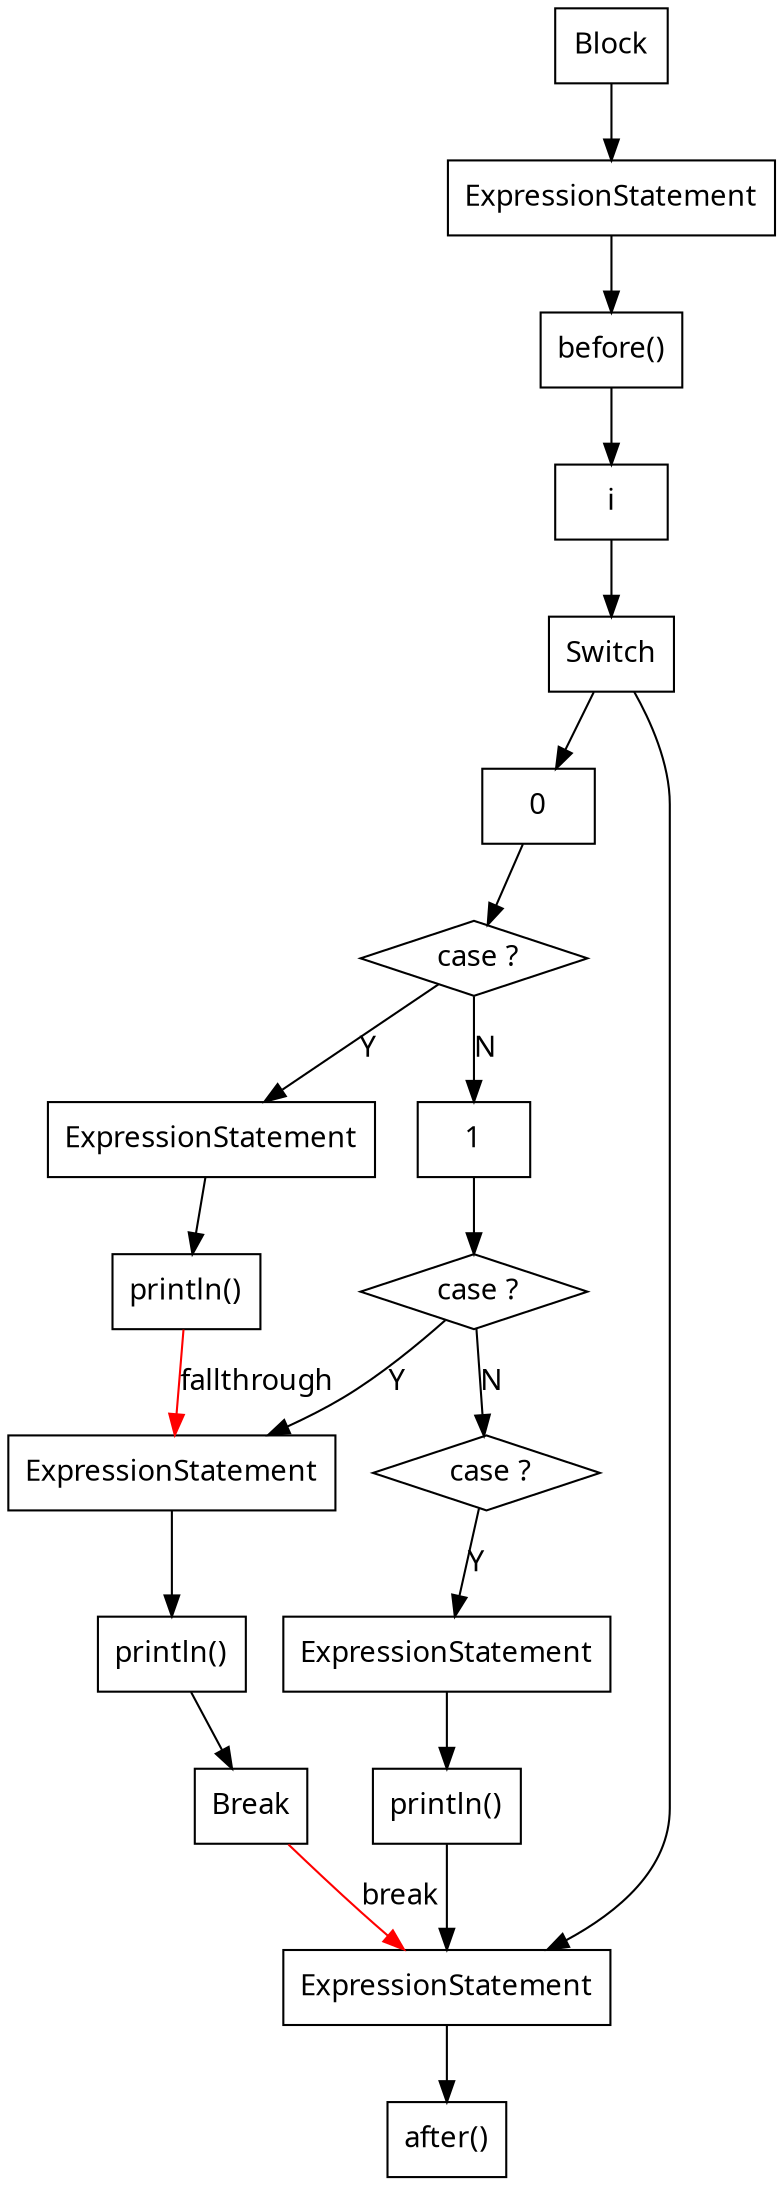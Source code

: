 digraph G_7 {
  node [
    shape = rect;
    fontname = "Handlee";
  ]
  edge [
    fontname = "Handlee";
  ]
  bgcolor = transparent;
  fontname = "Handlee";
  compound = true;
  s_95 [
    class = "block";
    label = "Block";
    fillcolor = white;
    style = filled;
  ];
  s_96 [
    class = "expressionStatement";
    label = "ExpressionStatement";
    fillcolor = white;
    style = filled;
  ];
  s_96_2 [
    class = "methodInvocation";
    label = "before()";
    fillcolor = white;
    style = filled;
  ];
  s_97 [
    class = "switch";
    label = "Switch";
    fillcolor = white;
    style = filled;
  ];
  s_97_2 [
    class = "simpleName";
    label = "i";
    fillcolor = white;
    style = filled;
  ];
  case_98 [
    class = "switchCase";
    label = " case ?";
    fillcolor = white;
    shape = diamond;
    style = filled;
  ];
  s_98 [
    class = "numberLiteral literal";
    label = "0";
    fillcolor = white;
    style = filled;
  ];
  s_98_2 [
    class = "expressionStatement";
    label = "ExpressionStatement";
    fillcolor = white;
    style = filled;
  ];
  s_98_3 [
    class = "methodInvocation";
    label = "println()";
    fillcolor = white;
    style = filled;
  ];
  case_99 [
    class = "switchCase";
    label = " case ?";
    fillcolor = white;
    shape = diamond;
    style = filled;
  ];
  s_99 [
    class = "numberLiteral literal";
    label = "1";
    fillcolor = white;
    style = filled;
  ];
  s_99_2 [
    class = "expressionStatement";
    label = "ExpressionStatement";
    fillcolor = white;
    style = filled;
  ];
  s_99_3 [
    class = "methodInvocation";
    label = "println()";
    fillcolor = white;
    style = filled;
  ];
  s_99_5 [
    class = "break";
    label = "Break";
    fillcolor = white;
    style = filled;
  ];
  case_100 [
    class = "switchCase";
    label = " case ?";
    fillcolor = white;
    shape = diamond;
    style = filled;
  ];
  s_100 [
    class = "expressionStatement";
    label = "ExpressionStatement";
    fillcolor = white;
    style = filled;
  ];
  s_100_2 [
    class = "methodInvocation";
    label = "println()";
    fillcolor = white;
    style = filled;
  ];
  s_102 [
    class = "expressionStatement";
    label = "ExpressionStatement";
    fillcolor = white;
    style = filled;
  ];
  s_102_2 [
    class = "methodInvocation";
    label = "after()";
    fillcolor = white;
    style = filled;
  ];
  s_95 -> s_96;
  s_96 -> s_96_2;
  s_96_2 -> s_97_2;
  s_97_2 -> s_97;
  s_97 -> s_98;
  s_98 -> case_98;
  case_98 -> s_98_2 [
    label="Y";
  ];
  s_98_2 -> s_98_3;
  case_98 -> s_99 [
    label="N";
  ];
  s_99 -> case_99;
  s_98_3 -> s_99_2 [
    label="fallthrough";
    color = red;
  ];
  case_99 -> s_99_2 [
    label="Y";
  ];
  s_99_2 -> s_99_3;
  s_99_3 -> s_99_5;
  case_99 -> case_100 [
    label="N";
  ];
  case_100 -> s_100 [
    label="Y";
  ];
  s_100 -> s_100_2;
  s_99_5 -> s_102 [
    label="break";
    color = red;
  ];
  s_100_2 -> s_102;
  s_97 -> s_102;
  s_102 -> s_102_2;

}

